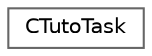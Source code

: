 digraph "Graphical Class Hierarchy"
{
 // LATEX_PDF_SIZE
  bgcolor="transparent";
  edge [fontname=Helvetica,fontsize=10,labelfontname=Helvetica,labelfontsize=10];
  node [fontname=Helvetica,fontsize=10,shape=box,height=0.2,width=0.4];
  rankdir="LR";
  Node0 [id="Node000000",label="CTutoTask",height=0.2,width=0.4,color="grey40", fillcolor="white", style="filled",URL="$class_c_tuto_task.html",tooltip=" "];
}
